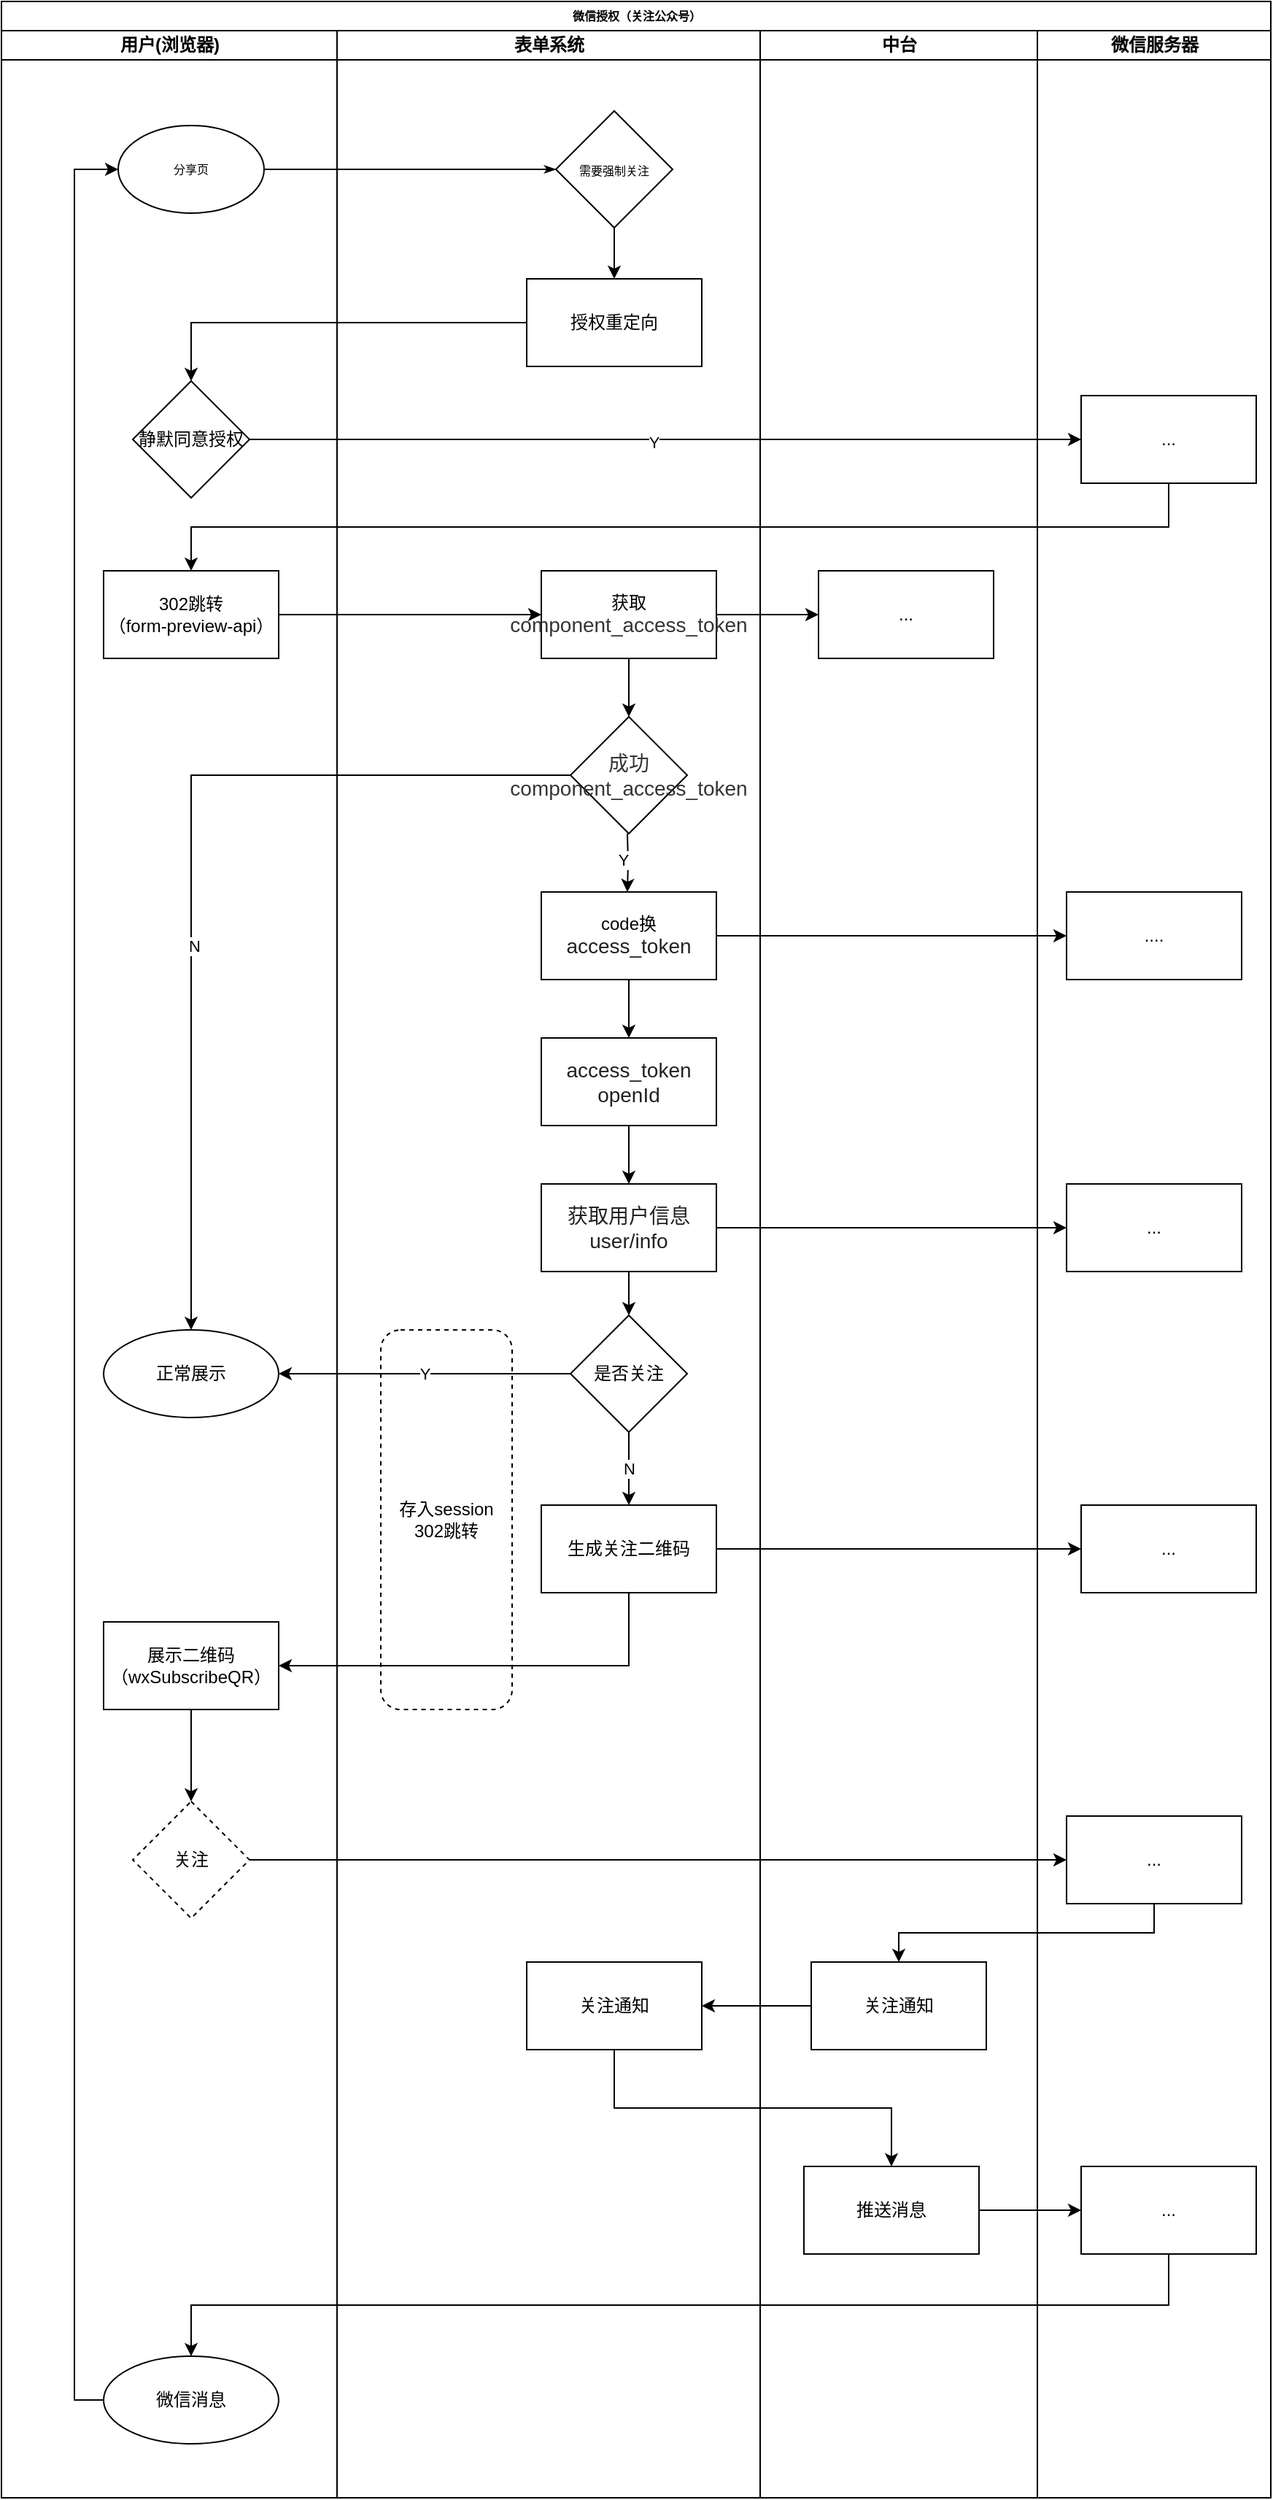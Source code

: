 <mxfile version="14.1.1" type="github">
  <diagram name="Page-1" id="74e2e168-ea6b-b213-b513-2b3c1d86103e">
    <mxGraphModel dx="1422" dy="764" grid="1" gridSize="10" guides="1" tooltips="1" connect="1" arrows="1" fold="1" page="1" pageScale="1" pageWidth="1100" pageHeight="850" background="#ffffff" math="0" shadow="0">
      <root>
        <mxCell id="0" />
        <mxCell id="1" parent="0" />
        <mxCell id="77e6c97f196da883-1" value="微信授权（关注公众号）" style="swimlane;html=1;childLayout=stackLayout;startSize=20;rounded=0;shadow=0;labelBackgroundColor=none;strokeWidth=1;fontFamily=Verdana;fontSize=8;align=center;" parent="1" vertex="1">
          <mxGeometry x="70" y="40" width="870" height="1710" as="geometry" />
        </mxCell>
        <mxCell id="77e6c97f196da883-2" value="用户(浏览器)" style="swimlane;html=1;startSize=20;" parent="77e6c97f196da883-1" vertex="1">
          <mxGeometry y="20" width="230" height="1690" as="geometry" />
        </mxCell>
        <mxCell id="77e6c97f196da883-8" value="分享页" style="ellipse;whiteSpace=wrap;html=1;aspect=fixed;shadow=0;fontFamily=Verdana;fontSize=8;fontColor=#000000;align=center;strokeColor=#000000;strokeWidth=1;fillColor=#ffffff;" parent="77e6c97f196da883-2" vertex="1">
          <mxGeometry x="80" y="65" width="100" height="60" as="geometry" />
        </mxCell>
        <mxCell id="tbGh9AGM3X3flpmvFjvH-10" value="静默同意授权" style="rhombus;whiteSpace=wrap;html=1;rounded=0;glass=0;" parent="77e6c97f196da883-2" vertex="1">
          <mxGeometry x="90" y="240" width="80" height="80" as="geometry" />
        </mxCell>
        <mxCell id="tbGh9AGM3X3flpmvFjvH-24" value="302跳转&lt;br&gt;（form-preview-api）" style="rounded=0;whiteSpace=wrap;html=1;glass=0;" parent="77e6c97f196da883-2" vertex="1">
          <mxGeometry x="70" y="370" width="120" height="60" as="geometry" />
        </mxCell>
        <mxCell id="tbGh9AGM3X3flpmvFjvH-38" value="正常展示" style="ellipse;whiteSpace=wrap;html=1;aspect=fixed;fontFamily=Helvetica;fontSize=12;fontColor=#000000;align=center;strokeColor=#000000;fillColor=#ffffff;" parent="77e6c97f196da883-2" vertex="1">
          <mxGeometry x="70" y="890" width="120" height="60" as="geometry" />
        </mxCell>
        <mxCell id="tbGh9AGM3X3flpmvFjvH-45" value="展示二维码&lt;br&gt;（wxSubscribeQR）" style="whiteSpace=wrap;html=1;rounded=0;glass=0;" parent="77e6c97f196da883-2" vertex="1">
          <mxGeometry x="70" y="1090" width="120" height="60" as="geometry" />
        </mxCell>
        <mxCell id="tbGh9AGM3X3flpmvFjvH-66" style="edgeStyle=orthogonalEdgeStyle;rounded=0;orthogonalLoop=1;jettySize=auto;html=1;entryX=0;entryY=0.5;entryDx=0;entryDy=0;exitX=0;exitY=0.5;exitDx=0;exitDy=0;" parent="77e6c97f196da883-2" source="tbGh9AGM3X3flpmvFjvH-63" target="77e6c97f196da883-8" edge="1">
          <mxGeometry relative="1" as="geometry" />
        </mxCell>
        <mxCell id="tbGh9AGM3X3flpmvFjvH-63" value="微信消息" style="ellipse;whiteSpace=wrap;html=1;aspect=fixed;fontFamily=Helvetica;fontSize=12;fontColor=#000000;align=center;strokeColor=#000000;fillColor=#ffffff;" parent="77e6c97f196da883-2" vertex="1">
          <mxGeometry x="70" y="1593" width="120" height="60" as="geometry" />
        </mxCell>
        <mxCell id="77e6c97f196da883-26" style="edgeStyle=orthogonalEdgeStyle;rounded=1;html=1;labelBackgroundColor=none;startArrow=none;startFill=0;startSize=5;endArrow=classicThin;endFill=1;endSize=5;jettySize=auto;orthogonalLoop=1;strokeWidth=1;fontFamily=Verdana;fontSize=8;entryX=0;entryY=0.5;entryDx=0;entryDy=0;" parent="77e6c97f196da883-1" source="77e6c97f196da883-8" target="tbGh9AGM3X3flpmvFjvH-3" edge="1">
          <mxGeometry relative="1" as="geometry">
            <mxPoint x="190" y="115" as="targetPoint" />
          </mxGeometry>
        </mxCell>
        <mxCell id="tbGh9AGM3X3flpmvFjvH-17" value="" style="edgeStyle=orthogonalEdgeStyle;rounded=0;orthogonalLoop=1;jettySize=auto;html=1;" parent="77e6c97f196da883-1" source="tbGh9AGM3X3flpmvFjvH-14" target="tbGh9AGM3X3flpmvFjvH-16" edge="1">
          <mxGeometry relative="1" as="geometry" />
        </mxCell>
        <mxCell id="tbGh9AGM3X3flpmvFjvH-13" value="" style="edgeStyle=orthogonalEdgeStyle;rounded=0;orthogonalLoop=1;jettySize=auto;html=1;" parent="77e6c97f196da883-1" source="tbGh9AGM3X3flpmvFjvH-10" target="tbGh9AGM3X3flpmvFjvH-12" edge="1">
          <mxGeometry relative="1" as="geometry" />
        </mxCell>
        <mxCell id="tbGh9AGM3X3flpmvFjvH-41" value="Y" style="edgeLabel;html=1;align=center;verticalAlign=middle;resizable=0;points=[];" parent="tbGh9AGM3X3flpmvFjvH-13" vertex="1" connectable="0">
          <mxGeometry x="-0.414" y="-2" relative="1" as="geometry">
            <mxPoint x="110" as="offset" />
          </mxGeometry>
        </mxCell>
        <mxCell id="tbGh9AGM3X3flpmvFjvH-15" value="" style="edgeStyle=orthogonalEdgeStyle;rounded=0;orthogonalLoop=1;jettySize=auto;html=1;exitX=0.5;exitY=1;exitDx=0;exitDy=0;entryX=0.5;entryY=0;entryDx=0;entryDy=0;" parent="77e6c97f196da883-1" source="tbGh9AGM3X3flpmvFjvH-12" target="tbGh9AGM3X3flpmvFjvH-24" edge="1">
          <mxGeometry relative="1" as="geometry" />
        </mxCell>
        <mxCell id="tbGh9AGM3X3flpmvFjvH-25" style="edgeStyle=orthogonalEdgeStyle;rounded=0;orthogonalLoop=1;jettySize=auto;html=1;" parent="77e6c97f196da883-1" source="tbGh9AGM3X3flpmvFjvH-24" target="tbGh9AGM3X3flpmvFjvH-14" edge="1">
          <mxGeometry relative="1" as="geometry" />
        </mxCell>
        <mxCell id="77e6c97f196da883-3" value="表单系统" style="swimlane;html=1;startSize=20;" parent="77e6c97f196da883-1" vertex="1">
          <mxGeometry x="230" y="20" width="290" height="1690" as="geometry" />
        </mxCell>
        <mxCell id="tbGh9AGM3X3flpmvFjvH-3" value="&lt;span style=&quot;font-family: &amp;#34;verdana&amp;#34; ; font-size: 8px&quot;&gt;需要强制关注&lt;/span&gt;" style="rhombus;whiteSpace=wrap;html=1;rounded=0;glass=0;" parent="77e6c97f196da883-3" vertex="1">
          <mxGeometry x="150" y="55" width="80" height="80" as="geometry" />
        </mxCell>
        <mxCell id="tbGh9AGM3X3flpmvFjvH-4" value="授权重定向" style="whiteSpace=wrap;html=1;rounded=0;glass=0;" parent="77e6c97f196da883-3" vertex="1">
          <mxGeometry x="130" y="170" width="120" height="60" as="geometry" />
        </mxCell>
        <mxCell id="tbGh9AGM3X3flpmvFjvH-5" value="" style="edgeStyle=orthogonalEdgeStyle;rounded=0;orthogonalLoop=1;jettySize=auto;html=1;" parent="77e6c97f196da883-3" source="tbGh9AGM3X3flpmvFjvH-3" target="tbGh9AGM3X3flpmvFjvH-4" edge="1">
          <mxGeometry relative="1" as="geometry" />
        </mxCell>
        <mxCell id="tbGh9AGM3X3flpmvFjvH-14" value="获取&lt;span style=&quot;color: rgb(53 , 53 , 53) ; font-family: , &amp;#34;blinkmacsystemfont&amp;#34; , &amp;#34;sf ui text&amp;#34; , &amp;#34;helvetica neue&amp;#34; , &amp;#34;pingfang sc&amp;#34; , &amp;#34;hiragino sans gb&amp;#34; , &amp;#34;microsoft yahei ui&amp;#34; , &amp;#34;microsoft yahei&amp;#34; , &amp;#34;arial&amp;#34; , sans-serif ; font-size: 14px ; text-align: left&quot;&gt;component_access_token&lt;/span&gt;" style="whiteSpace=wrap;html=1;rounded=0;glass=0;" parent="77e6c97f196da883-3" vertex="1">
          <mxGeometry x="140" y="370" width="120" height="60" as="geometry" />
        </mxCell>
        <mxCell id="tbGh9AGM3X3flpmvFjvH-18" value="&lt;span style=&quot;color: rgb(53 , 53 , 53) ; font-size: 14px ; text-align: left&quot;&gt;成功&lt;br&gt;component_access_token&lt;/span&gt;" style="rhombus;whiteSpace=wrap;html=1;rounded=0;glass=0;" parent="77e6c97f196da883-3" vertex="1">
          <mxGeometry x="160" y="470" width="80" height="80" as="geometry" />
        </mxCell>
        <mxCell id="tbGh9AGM3X3flpmvFjvH-20" value="code换&lt;span style=&quot;color: rgb(34 , 34 , 34) ; font-family: , &amp;#34;blinkmacsystemfont&amp;#34; , &amp;#34;sf ui text&amp;#34; , &amp;#34;helvetica neue&amp;#34; , &amp;#34;pingfang sc&amp;#34; , &amp;#34;hiragino sans gb&amp;#34; , &amp;#34;microsoft yahei ui&amp;#34; , &amp;#34;microsoft yahei&amp;#34; , &amp;#34;arial&amp;#34; , sans-serif ; font-size: 14px&quot;&gt;access_token&lt;/span&gt;" style="whiteSpace=wrap;html=1;rounded=0;glass=0;" parent="77e6c97f196da883-3" vertex="1">
          <mxGeometry x="140" y="590" width="120" height="60" as="geometry" />
        </mxCell>
        <mxCell id="tbGh9AGM3X3flpmvFjvH-21" value="" style="edgeStyle=orthogonalEdgeStyle;rounded=0;orthogonalLoop=1;jettySize=auto;html=1;" parent="77e6c97f196da883-3" edge="1">
          <mxGeometry relative="1" as="geometry">
            <mxPoint x="199" y="550" as="sourcePoint" />
            <mxPoint x="199" y="590" as="targetPoint" />
          </mxGeometry>
        </mxCell>
        <mxCell id="tbGh9AGM3X3flpmvFjvH-40" value="Y" style="edgeLabel;html=1;align=center;verticalAlign=middle;resizable=0;points=[];" parent="tbGh9AGM3X3flpmvFjvH-21" vertex="1" connectable="0">
          <mxGeometry x="-0.15" y="-4" relative="1" as="geometry">
            <mxPoint as="offset" />
          </mxGeometry>
        </mxCell>
        <mxCell id="tbGh9AGM3X3flpmvFjvH-26" value="&lt;span style=&quot;color: rgb(34 , 34 , 34) ; font-size: 14px&quot;&gt;access_token&lt;br&gt;openId&lt;br&gt;&lt;/span&gt;" style="whiteSpace=wrap;html=1;rounded=0;glass=0;" parent="77e6c97f196da883-3" vertex="1">
          <mxGeometry x="140" y="690" width="120" height="60" as="geometry" />
        </mxCell>
        <mxCell id="tbGh9AGM3X3flpmvFjvH-28" value="&lt;span style=&quot;color: rgb(34 , 34 , 34) ; font-family: , &amp;#34;blinkmacsystemfont&amp;#34; , &amp;#34;sf ui text&amp;#34; , &amp;#34;helvetica neue&amp;#34; , &amp;#34;pingfang sc&amp;#34; , &amp;#34;hiragino sans gb&amp;#34; , &amp;#34;microsoft yahei ui&amp;#34; , &amp;#34;microsoft yahei&amp;#34; , &amp;#34;arial&amp;#34; , sans-serif ; font-size: 14px&quot;&gt;获取用户信息&lt;br&gt;user/info&lt;/span&gt;" style="whiteSpace=wrap;html=1;rounded=0;glass=0;" parent="77e6c97f196da883-3" vertex="1">
          <mxGeometry x="140" y="790" width="120" height="60" as="geometry" />
        </mxCell>
        <mxCell id="tbGh9AGM3X3flpmvFjvH-29" value="" style="edgeStyle=orthogonalEdgeStyle;rounded=0;orthogonalLoop=1;jettySize=auto;html=1;" parent="77e6c97f196da883-3" source="tbGh9AGM3X3flpmvFjvH-26" target="tbGh9AGM3X3flpmvFjvH-28" edge="1">
          <mxGeometry relative="1" as="geometry" />
        </mxCell>
        <mxCell id="tbGh9AGM3X3flpmvFjvH-27" value="" style="edgeStyle=orthogonalEdgeStyle;rounded=0;orthogonalLoop=1;jettySize=auto;html=1;exitX=0.5;exitY=1;exitDx=0;exitDy=0;" parent="77e6c97f196da883-3" source="tbGh9AGM3X3flpmvFjvH-20" target="tbGh9AGM3X3flpmvFjvH-26" edge="1">
          <mxGeometry relative="1" as="geometry" />
        </mxCell>
        <mxCell id="tbGh9AGM3X3flpmvFjvH-19" value="" style="edgeStyle=orthogonalEdgeStyle;rounded=0;orthogonalLoop=1;jettySize=auto;html=1;" parent="77e6c97f196da883-3" source="tbGh9AGM3X3flpmvFjvH-14" target="tbGh9AGM3X3flpmvFjvH-18" edge="1">
          <mxGeometry relative="1" as="geometry" />
        </mxCell>
        <mxCell id="tbGh9AGM3X3flpmvFjvH-36" value="是否关注" style="rhombus;whiteSpace=wrap;html=1;rounded=0;glass=0;" parent="77e6c97f196da883-3" vertex="1">
          <mxGeometry x="160" y="880" width="80" height="80" as="geometry" />
        </mxCell>
        <mxCell id="tbGh9AGM3X3flpmvFjvH-37" value="" style="edgeStyle=orthogonalEdgeStyle;rounded=0;orthogonalLoop=1;jettySize=auto;html=1;" parent="77e6c97f196da883-3" source="tbGh9AGM3X3flpmvFjvH-28" target="tbGh9AGM3X3flpmvFjvH-36" edge="1">
          <mxGeometry relative="1" as="geometry" />
        </mxCell>
        <mxCell id="tbGh9AGM3X3flpmvFjvH-42" value="生成关注二维码" style="whiteSpace=wrap;html=1;rounded=0;glass=0;" parent="77e6c97f196da883-3" vertex="1">
          <mxGeometry x="140" y="1010" width="120" height="60" as="geometry" />
        </mxCell>
        <mxCell id="tbGh9AGM3X3flpmvFjvH-43" value="N" style="edgeStyle=orthogonalEdgeStyle;rounded=0;orthogonalLoop=1;jettySize=auto;html=1;" parent="77e6c97f196da883-3" source="tbGh9AGM3X3flpmvFjvH-36" target="tbGh9AGM3X3flpmvFjvH-42" edge="1">
          <mxGeometry relative="1" as="geometry" />
        </mxCell>
        <mxCell id="tbGh9AGM3X3flpmvFjvH-59" value="&lt;span&gt;关注通知&lt;/span&gt;" style="whiteSpace=wrap;html=1;rounded=0;glass=0;" parent="77e6c97f196da883-3" vertex="1">
          <mxGeometry x="130" y="1323" width="120" height="60" as="geometry" />
        </mxCell>
        <mxCell id="E-tGQFFWKvSWQlXz0ZTV-6" value="存入session&lt;br&gt;302跳转" style="rounded=1;whiteSpace=wrap;html=1;dashed=1;" parent="77e6c97f196da883-3" vertex="1">
          <mxGeometry x="30" y="890" width="90" height="260" as="geometry" />
        </mxCell>
        <mxCell id="tbGh9AGM3X3flpmvFjvH-23" value="" style="edgeStyle=orthogonalEdgeStyle;rounded=0;orthogonalLoop=1;jettySize=auto;html=1;" parent="77e6c97f196da883-1" source="tbGh9AGM3X3flpmvFjvH-20" target="tbGh9AGM3X3flpmvFjvH-22" edge="1">
          <mxGeometry relative="1" as="geometry" />
        </mxCell>
        <mxCell id="77e6c97f196da883-4" value="中台" style="swimlane;html=1;startSize=20;" parent="77e6c97f196da883-1" vertex="1">
          <mxGeometry x="520" y="20" width="190" height="1690" as="geometry" />
        </mxCell>
        <mxCell id="tbGh9AGM3X3flpmvFjvH-16" value="..." style="whiteSpace=wrap;html=1;rounded=0;glass=0;" parent="77e6c97f196da883-4" vertex="1">
          <mxGeometry x="40" y="370" width="120" height="60" as="geometry" />
        </mxCell>
        <mxCell id="tbGh9AGM3X3flpmvFjvH-55" value="关注通知" style="whiteSpace=wrap;html=1;rounded=0;glass=0;" parent="77e6c97f196da883-4" vertex="1">
          <mxGeometry x="35" y="1323" width="120" height="60" as="geometry" />
        </mxCell>
        <mxCell id="tbGh9AGM3X3flpmvFjvH-57" value="推送消息" style="whiteSpace=wrap;html=1;rounded=0;glass=0;" parent="77e6c97f196da883-4" vertex="1">
          <mxGeometry x="30" y="1463" width="120" height="60" as="geometry" />
        </mxCell>
        <mxCell id="77e6c97f196da883-5" value="微信服务器" style="swimlane;html=1;startSize=20;" parent="77e6c97f196da883-1" vertex="1">
          <mxGeometry x="710" y="20" width="160" height="1690" as="geometry" />
        </mxCell>
        <mxCell id="tbGh9AGM3X3flpmvFjvH-12" value="..." style="whiteSpace=wrap;html=1;rounded=0;glass=0;" parent="77e6c97f196da883-5" vertex="1">
          <mxGeometry x="30" y="250" width="120" height="60" as="geometry" />
        </mxCell>
        <mxCell id="tbGh9AGM3X3flpmvFjvH-22" value="...." style="whiteSpace=wrap;html=1;rounded=0;glass=0;" parent="77e6c97f196da883-5" vertex="1">
          <mxGeometry x="20" y="590" width="120" height="60" as="geometry" />
        </mxCell>
        <mxCell id="tbGh9AGM3X3flpmvFjvH-34" value="..." style="whiteSpace=wrap;html=1;rounded=0;glass=0;" parent="77e6c97f196da883-5" vertex="1">
          <mxGeometry x="20" y="790" width="120" height="60" as="geometry" />
        </mxCell>
        <mxCell id="tbGh9AGM3X3flpmvFjvH-53" value="..." style="whiteSpace=wrap;html=1;rounded=0;glass=0;" parent="77e6c97f196da883-5" vertex="1">
          <mxGeometry x="20" y="1223" width="120" height="60" as="geometry" />
        </mxCell>
        <mxCell id="tbGh9AGM3X3flpmvFjvH-61" value="..." style="whiteSpace=wrap;html=1;rounded=0;glass=0;" parent="77e6c97f196da883-5" vertex="1">
          <mxGeometry x="30" y="1463" width="120" height="60" as="geometry" />
        </mxCell>
        <mxCell id="tbGh9AGM3X3flpmvFjvH-70" value="..." style="whiteSpace=wrap;html=1;rounded=0;glass=0;" parent="77e6c97f196da883-5" vertex="1">
          <mxGeometry x="30" y="1010" width="120" height="60" as="geometry" />
        </mxCell>
        <mxCell id="tbGh9AGM3X3flpmvFjvH-11" value="" style="edgeStyle=orthogonalEdgeStyle;rounded=0;orthogonalLoop=1;jettySize=auto;html=1;" parent="77e6c97f196da883-1" source="tbGh9AGM3X3flpmvFjvH-4" target="tbGh9AGM3X3flpmvFjvH-10" edge="1">
          <mxGeometry relative="1" as="geometry" />
        </mxCell>
        <mxCell id="tbGh9AGM3X3flpmvFjvH-35" value="" style="edgeStyle=orthogonalEdgeStyle;rounded=0;orthogonalLoop=1;jettySize=auto;html=1;" parent="77e6c97f196da883-1" source="tbGh9AGM3X3flpmvFjvH-28" target="tbGh9AGM3X3flpmvFjvH-34" edge="1">
          <mxGeometry relative="1" as="geometry" />
        </mxCell>
        <mxCell id="tbGh9AGM3X3flpmvFjvH-39" value="Y" style="edgeStyle=orthogonalEdgeStyle;rounded=0;orthogonalLoop=1;jettySize=auto;html=1;" parent="77e6c97f196da883-1" source="tbGh9AGM3X3flpmvFjvH-36" target="tbGh9AGM3X3flpmvFjvH-38" edge="1">
          <mxGeometry relative="1" as="geometry" />
        </mxCell>
        <mxCell id="tbGh9AGM3X3flpmvFjvH-46" value="" style="edgeStyle=orthogonalEdgeStyle;rounded=0;orthogonalLoop=1;jettySize=auto;html=1;exitX=0.5;exitY=1;exitDx=0;exitDy=0;entryX=1;entryY=0.5;entryDx=0;entryDy=0;" parent="77e6c97f196da883-1" source="tbGh9AGM3X3flpmvFjvH-42" target="tbGh9AGM3X3flpmvFjvH-45" edge="1">
          <mxGeometry relative="1" as="geometry" />
        </mxCell>
        <mxCell id="tbGh9AGM3X3flpmvFjvH-47" style="edgeStyle=orthogonalEdgeStyle;rounded=0;orthogonalLoop=1;jettySize=auto;html=1;exitX=0;exitY=0.5;exitDx=0;exitDy=0;" parent="77e6c97f196da883-1" source="tbGh9AGM3X3flpmvFjvH-18" target="tbGh9AGM3X3flpmvFjvH-38" edge="1">
          <mxGeometry relative="1" as="geometry" />
        </mxCell>
        <mxCell id="tbGh9AGM3X3flpmvFjvH-48" value="N" style="edgeLabel;html=1;align=center;verticalAlign=middle;resizable=0;points=[];" parent="tbGh9AGM3X3flpmvFjvH-47" vertex="1" connectable="0">
          <mxGeometry x="0.176" y="2" relative="1" as="geometry">
            <mxPoint as="offset" />
          </mxGeometry>
        </mxCell>
        <mxCell id="tbGh9AGM3X3flpmvFjvH-56" value="" style="edgeStyle=orthogonalEdgeStyle;rounded=0;orthogonalLoop=1;jettySize=auto;html=1;exitX=0.5;exitY=1;exitDx=0;exitDy=0;" parent="77e6c97f196da883-1" source="tbGh9AGM3X3flpmvFjvH-53" target="tbGh9AGM3X3flpmvFjvH-55" edge="1">
          <mxGeometry relative="1" as="geometry" />
        </mxCell>
        <mxCell id="tbGh9AGM3X3flpmvFjvH-60" value="" style="edgeStyle=orthogonalEdgeStyle;rounded=0;orthogonalLoop=1;jettySize=auto;html=1;" parent="77e6c97f196da883-1" source="tbGh9AGM3X3flpmvFjvH-55" target="tbGh9AGM3X3flpmvFjvH-59" edge="1">
          <mxGeometry relative="1" as="geometry" />
        </mxCell>
        <mxCell id="tbGh9AGM3X3flpmvFjvH-64" value="" style="edgeStyle=orthogonalEdgeStyle;rounded=0;orthogonalLoop=1;jettySize=auto;html=1;exitX=0.5;exitY=1;exitDx=0;exitDy=0;" parent="77e6c97f196da883-1" source="tbGh9AGM3X3flpmvFjvH-61" target="tbGh9AGM3X3flpmvFjvH-63" edge="1">
          <mxGeometry relative="1" as="geometry" />
        </mxCell>
        <mxCell id="tbGh9AGM3X3flpmvFjvH-58" value="" style="edgeStyle=orthogonalEdgeStyle;rounded=0;orthogonalLoop=1;jettySize=auto;html=1;exitX=0.5;exitY=1;exitDx=0;exitDy=0;" parent="77e6c97f196da883-1" source="tbGh9AGM3X3flpmvFjvH-59" target="tbGh9AGM3X3flpmvFjvH-57" edge="1">
          <mxGeometry relative="1" as="geometry" />
        </mxCell>
        <mxCell id="tbGh9AGM3X3flpmvFjvH-62" value="" style="edgeStyle=orthogonalEdgeStyle;rounded=0;orthogonalLoop=1;jettySize=auto;html=1;" parent="77e6c97f196da883-1" source="tbGh9AGM3X3flpmvFjvH-57" target="tbGh9AGM3X3flpmvFjvH-61" edge="1">
          <mxGeometry relative="1" as="geometry" />
        </mxCell>
        <mxCell id="tbGh9AGM3X3flpmvFjvH-71" value="" style="edgeStyle=orthogonalEdgeStyle;rounded=0;orthogonalLoop=1;jettySize=auto;html=1;" parent="77e6c97f196da883-1" source="tbGh9AGM3X3flpmvFjvH-42" target="tbGh9AGM3X3flpmvFjvH-70" edge="1">
          <mxGeometry relative="1" as="geometry" />
        </mxCell>
        <mxCell id="tbGh9AGM3X3flpmvFjvH-54" value="" style="edgeStyle=orthogonalEdgeStyle;rounded=0;orthogonalLoop=1;jettySize=auto;html=1;" parent="1" source="tbGh9AGM3X3flpmvFjvH-51" target="tbGh9AGM3X3flpmvFjvH-53" edge="1">
          <mxGeometry relative="1" as="geometry" />
        </mxCell>
        <mxCell id="tbGh9AGM3X3flpmvFjvH-51" value="关注" style="rhombus;whiteSpace=wrap;html=1;rounded=0;glass=0;dashed=1;" parent="1" vertex="1">
          <mxGeometry x="160" y="1273" width="80" height="80" as="geometry" />
        </mxCell>
        <mxCell id="tbGh9AGM3X3flpmvFjvH-52" value="" style="edgeStyle=orthogonalEdgeStyle;rounded=0;orthogonalLoop=1;jettySize=auto;html=1;exitX=0.5;exitY=1;exitDx=0;exitDy=0;" parent="1" source="tbGh9AGM3X3flpmvFjvH-45" target="tbGh9AGM3X3flpmvFjvH-51" edge="1">
          <mxGeometry relative="1" as="geometry">
            <mxPoint x="200" y="1203" as="sourcePoint" />
          </mxGeometry>
        </mxCell>
      </root>
    </mxGraphModel>
  </diagram>
</mxfile>
